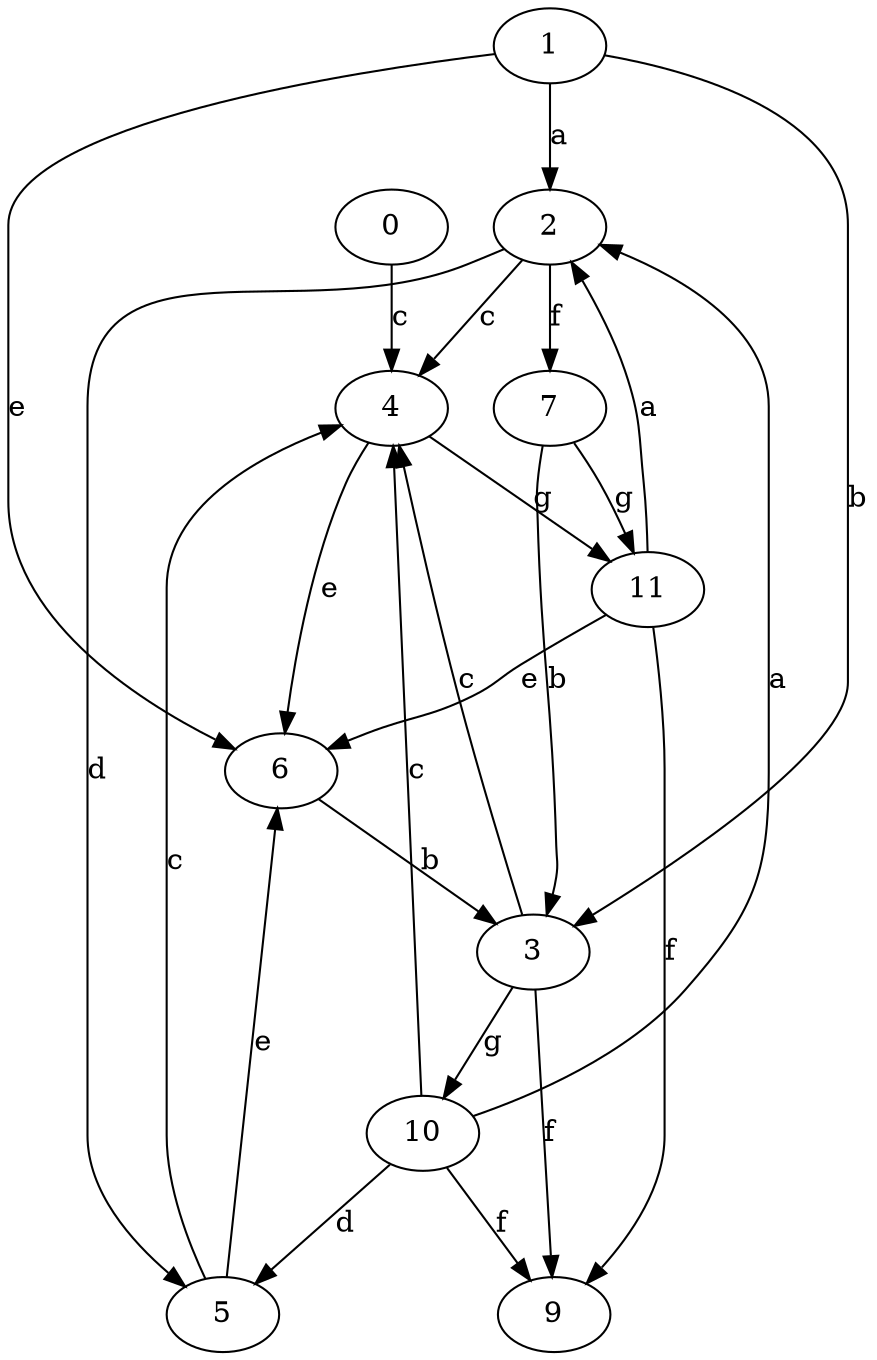 strict digraph  {
1;
2;
3;
4;
5;
6;
7;
0;
9;
10;
11;
1 -> 2  [label=a];
1 -> 3  [label=b];
1 -> 6  [label=e];
2 -> 4  [label=c];
2 -> 5  [label=d];
2 -> 7  [label=f];
3 -> 4  [label=c];
3 -> 9  [label=f];
3 -> 10  [label=g];
4 -> 6  [label=e];
4 -> 11  [label=g];
5 -> 4  [label=c];
5 -> 6  [label=e];
6 -> 3  [label=b];
7 -> 3  [label=b];
7 -> 11  [label=g];
0 -> 4  [label=c];
10 -> 2  [label=a];
10 -> 4  [label=c];
10 -> 5  [label=d];
10 -> 9  [label=f];
11 -> 2  [label=a];
11 -> 6  [label=e];
11 -> 9  [label=f];
}
